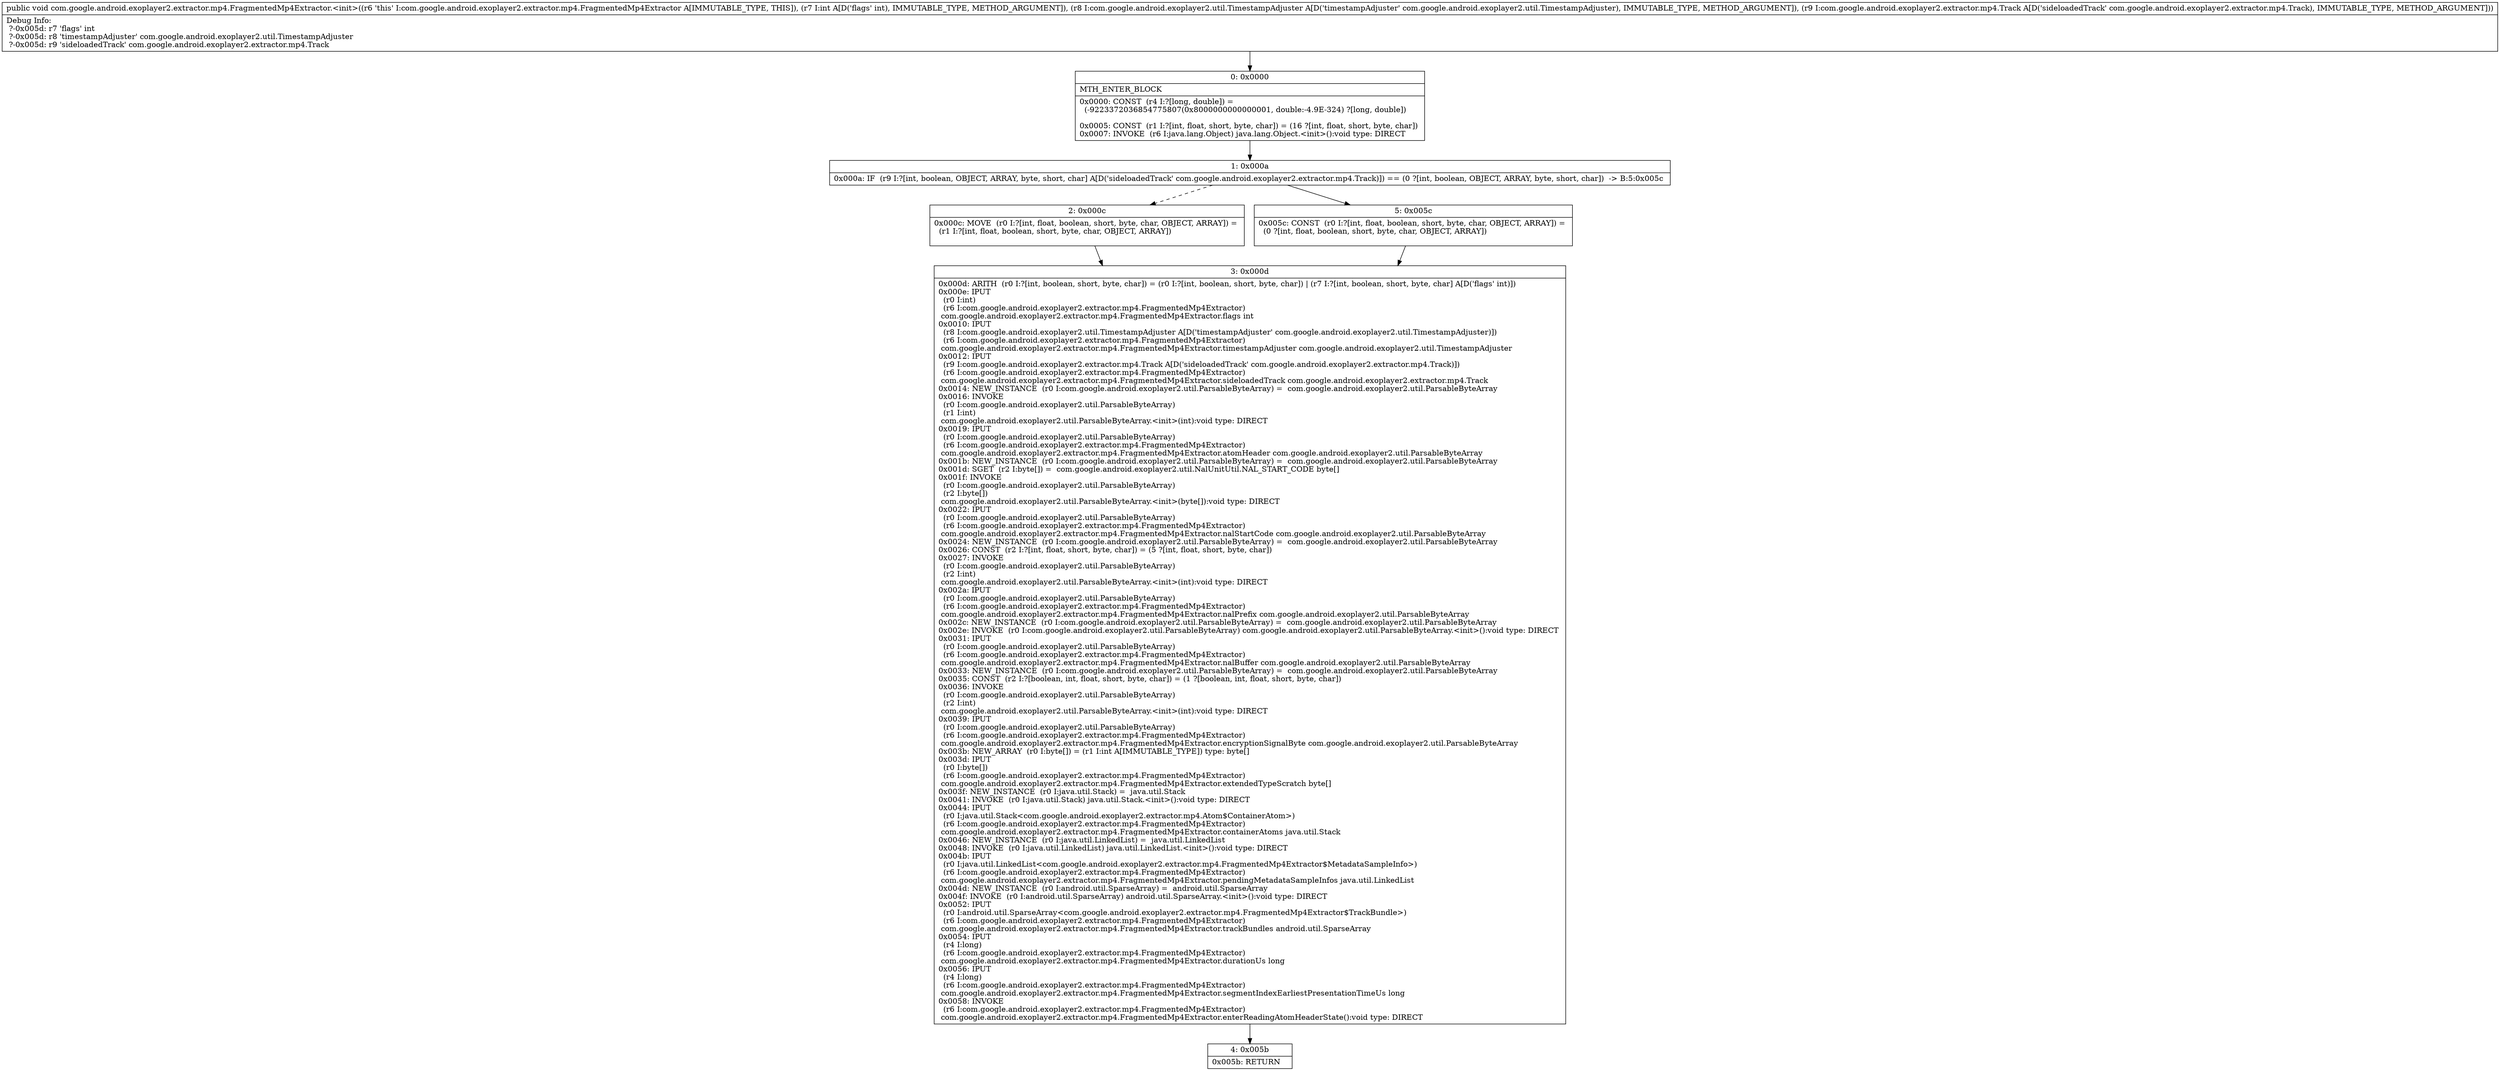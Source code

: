 digraph "CFG forcom.google.android.exoplayer2.extractor.mp4.FragmentedMp4Extractor.\<init\>(ILcom\/google\/android\/exoplayer2\/util\/TimestampAdjuster;Lcom\/google\/android\/exoplayer2\/extractor\/mp4\/Track;)V" {
Node_0 [shape=record,label="{0\:\ 0x0000|MTH_ENTER_BLOCK\l|0x0000: CONST  (r4 I:?[long, double]) = \l  (\-9223372036854775807(0x8000000000000001, double:\-4.9E\-324) ?[long, double])\l \l0x0005: CONST  (r1 I:?[int, float, short, byte, char]) = (16 ?[int, float, short, byte, char]) \l0x0007: INVOKE  (r6 I:java.lang.Object) java.lang.Object.\<init\>():void type: DIRECT \l}"];
Node_1 [shape=record,label="{1\:\ 0x000a|0x000a: IF  (r9 I:?[int, boolean, OBJECT, ARRAY, byte, short, char] A[D('sideloadedTrack' com.google.android.exoplayer2.extractor.mp4.Track)]) == (0 ?[int, boolean, OBJECT, ARRAY, byte, short, char])  \-\> B:5:0x005c \l}"];
Node_2 [shape=record,label="{2\:\ 0x000c|0x000c: MOVE  (r0 I:?[int, float, boolean, short, byte, char, OBJECT, ARRAY]) = \l  (r1 I:?[int, float, boolean, short, byte, char, OBJECT, ARRAY])\l \l}"];
Node_3 [shape=record,label="{3\:\ 0x000d|0x000d: ARITH  (r0 I:?[int, boolean, short, byte, char]) = (r0 I:?[int, boolean, short, byte, char]) \| (r7 I:?[int, boolean, short, byte, char] A[D('flags' int)]) \l0x000e: IPUT  \l  (r0 I:int)\l  (r6 I:com.google.android.exoplayer2.extractor.mp4.FragmentedMp4Extractor)\l com.google.android.exoplayer2.extractor.mp4.FragmentedMp4Extractor.flags int \l0x0010: IPUT  \l  (r8 I:com.google.android.exoplayer2.util.TimestampAdjuster A[D('timestampAdjuster' com.google.android.exoplayer2.util.TimestampAdjuster)])\l  (r6 I:com.google.android.exoplayer2.extractor.mp4.FragmentedMp4Extractor)\l com.google.android.exoplayer2.extractor.mp4.FragmentedMp4Extractor.timestampAdjuster com.google.android.exoplayer2.util.TimestampAdjuster \l0x0012: IPUT  \l  (r9 I:com.google.android.exoplayer2.extractor.mp4.Track A[D('sideloadedTrack' com.google.android.exoplayer2.extractor.mp4.Track)])\l  (r6 I:com.google.android.exoplayer2.extractor.mp4.FragmentedMp4Extractor)\l com.google.android.exoplayer2.extractor.mp4.FragmentedMp4Extractor.sideloadedTrack com.google.android.exoplayer2.extractor.mp4.Track \l0x0014: NEW_INSTANCE  (r0 I:com.google.android.exoplayer2.util.ParsableByteArray) =  com.google.android.exoplayer2.util.ParsableByteArray \l0x0016: INVOKE  \l  (r0 I:com.google.android.exoplayer2.util.ParsableByteArray)\l  (r1 I:int)\l com.google.android.exoplayer2.util.ParsableByteArray.\<init\>(int):void type: DIRECT \l0x0019: IPUT  \l  (r0 I:com.google.android.exoplayer2.util.ParsableByteArray)\l  (r6 I:com.google.android.exoplayer2.extractor.mp4.FragmentedMp4Extractor)\l com.google.android.exoplayer2.extractor.mp4.FragmentedMp4Extractor.atomHeader com.google.android.exoplayer2.util.ParsableByteArray \l0x001b: NEW_INSTANCE  (r0 I:com.google.android.exoplayer2.util.ParsableByteArray) =  com.google.android.exoplayer2.util.ParsableByteArray \l0x001d: SGET  (r2 I:byte[]) =  com.google.android.exoplayer2.util.NalUnitUtil.NAL_START_CODE byte[] \l0x001f: INVOKE  \l  (r0 I:com.google.android.exoplayer2.util.ParsableByteArray)\l  (r2 I:byte[])\l com.google.android.exoplayer2.util.ParsableByteArray.\<init\>(byte[]):void type: DIRECT \l0x0022: IPUT  \l  (r0 I:com.google.android.exoplayer2.util.ParsableByteArray)\l  (r6 I:com.google.android.exoplayer2.extractor.mp4.FragmentedMp4Extractor)\l com.google.android.exoplayer2.extractor.mp4.FragmentedMp4Extractor.nalStartCode com.google.android.exoplayer2.util.ParsableByteArray \l0x0024: NEW_INSTANCE  (r0 I:com.google.android.exoplayer2.util.ParsableByteArray) =  com.google.android.exoplayer2.util.ParsableByteArray \l0x0026: CONST  (r2 I:?[int, float, short, byte, char]) = (5 ?[int, float, short, byte, char]) \l0x0027: INVOKE  \l  (r0 I:com.google.android.exoplayer2.util.ParsableByteArray)\l  (r2 I:int)\l com.google.android.exoplayer2.util.ParsableByteArray.\<init\>(int):void type: DIRECT \l0x002a: IPUT  \l  (r0 I:com.google.android.exoplayer2.util.ParsableByteArray)\l  (r6 I:com.google.android.exoplayer2.extractor.mp4.FragmentedMp4Extractor)\l com.google.android.exoplayer2.extractor.mp4.FragmentedMp4Extractor.nalPrefix com.google.android.exoplayer2.util.ParsableByteArray \l0x002c: NEW_INSTANCE  (r0 I:com.google.android.exoplayer2.util.ParsableByteArray) =  com.google.android.exoplayer2.util.ParsableByteArray \l0x002e: INVOKE  (r0 I:com.google.android.exoplayer2.util.ParsableByteArray) com.google.android.exoplayer2.util.ParsableByteArray.\<init\>():void type: DIRECT \l0x0031: IPUT  \l  (r0 I:com.google.android.exoplayer2.util.ParsableByteArray)\l  (r6 I:com.google.android.exoplayer2.extractor.mp4.FragmentedMp4Extractor)\l com.google.android.exoplayer2.extractor.mp4.FragmentedMp4Extractor.nalBuffer com.google.android.exoplayer2.util.ParsableByteArray \l0x0033: NEW_INSTANCE  (r0 I:com.google.android.exoplayer2.util.ParsableByteArray) =  com.google.android.exoplayer2.util.ParsableByteArray \l0x0035: CONST  (r2 I:?[boolean, int, float, short, byte, char]) = (1 ?[boolean, int, float, short, byte, char]) \l0x0036: INVOKE  \l  (r0 I:com.google.android.exoplayer2.util.ParsableByteArray)\l  (r2 I:int)\l com.google.android.exoplayer2.util.ParsableByteArray.\<init\>(int):void type: DIRECT \l0x0039: IPUT  \l  (r0 I:com.google.android.exoplayer2.util.ParsableByteArray)\l  (r6 I:com.google.android.exoplayer2.extractor.mp4.FragmentedMp4Extractor)\l com.google.android.exoplayer2.extractor.mp4.FragmentedMp4Extractor.encryptionSignalByte com.google.android.exoplayer2.util.ParsableByteArray \l0x003b: NEW_ARRAY  (r0 I:byte[]) = (r1 I:int A[IMMUTABLE_TYPE]) type: byte[] \l0x003d: IPUT  \l  (r0 I:byte[])\l  (r6 I:com.google.android.exoplayer2.extractor.mp4.FragmentedMp4Extractor)\l com.google.android.exoplayer2.extractor.mp4.FragmentedMp4Extractor.extendedTypeScratch byte[] \l0x003f: NEW_INSTANCE  (r0 I:java.util.Stack) =  java.util.Stack \l0x0041: INVOKE  (r0 I:java.util.Stack) java.util.Stack.\<init\>():void type: DIRECT \l0x0044: IPUT  \l  (r0 I:java.util.Stack\<com.google.android.exoplayer2.extractor.mp4.Atom$ContainerAtom\>)\l  (r6 I:com.google.android.exoplayer2.extractor.mp4.FragmentedMp4Extractor)\l com.google.android.exoplayer2.extractor.mp4.FragmentedMp4Extractor.containerAtoms java.util.Stack \l0x0046: NEW_INSTANCE  (r0 I:java.util.LinkedList) =  java.util.LinkedList \l0x0048: INVOKE  (r0 I:java.util.LinkedList) java.util.LinkedList.\<init\>():void type: DIRECT \l0x004b: IPUT  \l  (r0 I:java.util.LinkedList\<com.google.android.exoplayer2.extractor.mp4.FragmentedMp4Extractor$MetadataSampleInfo\>)\l  (r6 I:com.google.android.exoplayer2.extractor.mp4.FragmentedMp4Extractor)\l com.google.android.exoplayer2.extractor.mp4.FragmentedMp4Extractor.pendingMetadataSampleInfos java.util.LinkedList \l0x004d: NEW_INSTANCE  (r0 I:android.util.SparseArray) =  android.util.SparseArray \l0x004f: INVOKE  (r0 I:android.util.SparseArray) android.util.SparseArray.\<init\>():void type: DIRECT \l0x0052: IPUT  \l  (r0 I:android.util.SparseArray\<com.google.android.exoplayer2.extractor.mp4.FragmentedMp4Extractor$TrackBundle\>)\l  (r6 I:com.google.android.exoplayer2.extractor.mp4.FragmentedMp4Extractor)\l com.google.android.exoplayer2.extractor.mp4.FragmentedMp4Extractor.trackBundles android.util.SparseArray \l0x0054: IPUT  \l  (r4 I:long)\l  (r6 I:com.google.android.exoplayer2.extractor.mp4.FragmentedMp4Extractor)\l com.google.android.exoplayer2.extractor.mp4.FragmentedMp4Extractor.durationUs long \l0x0056: IPUT  \l  (r4 I:long)\l  (r6 I:com.google.android.exoplayer2.extractor.mp4.FragmentedMp4Extractor)\l com.google.android.exoplayer2.extractor.mp4.FragmentedMp4Extractor.segmentIndexEarliestPresentationTimeUs long \l0x0058: INVOKE  \l  (r6 I:com.google.android.exoplayer2.extractor.mp4.FragmentedMp4Extractor)\l com.google.android.exoplayer2.extractor.mp4.FragmentedMp4Extractor.enterReadingAtomHeaderState():void type: DIRECT \l}"];
Node_4 [shape=record,label="{4\:\ 0x005b|0x005b: RETURN   \l}"];
Node_5 [shape=record,label="{5\:\ 0x005c|0x005c: CONST  (r0 I:?[int, float, boolean, short, byte, char, OBJECT, ARRAY]) = \l  (0 ?[int, float, boolean, short, byte, char, OBJECT, ARRAY])\l \l}"];
MethodNode[shape=record,label="{public void com.google.android.exoplayer2.extractor.mp4.FragmentedMp4Extractor.\<init\>((r6 'this' I:com.google.android.exoplayer2.extractor.mp4.FragmentedMp4Extractor A[IMMUTABLE_TYPE, THIS]), (r7 I:int A[D('flags' int), IMMUTABLE_TYPE, METHOD_ARGUMENT]), (r8 I:com.google.android.exoplayer2.util.TimestampAdjuster A[D('timestampAdjuster' com.google.android.exoplayer2.util.TimestampAdjuster), IMMUTABLE_TYPE, METHOD_ARGUMENT]), (r9 I:com.google.android.exoplayer2.extractor.mp4.Track A[D('sideloadedTrack' com.google.android.exoplayer2.extractor.mp4.Track), IMMUTABLE_TYPE, METHOD_ARGUMENT]))  | Debug Info:\l  ?\-0x005d: r7 'flags' int\l  ?\-0x005d: r8 'timestampAdjuster' com.google.android.exoplayer2.util.TimestampAdjuster\l  ?\-0x005d: r9 'sideloadedTrack' com.google.android.exoplayer2.extractor.mp4.Track\l}"];
MethodNode -> Node_0;
Node_0 -> Node_1;
Node_1 -> Node_2[style=dashed];
Node_1 -> Node_5;
Node_2 -> Node_3;
Node_3 -> Node_4;
Node_5 -> Node_3;
}

